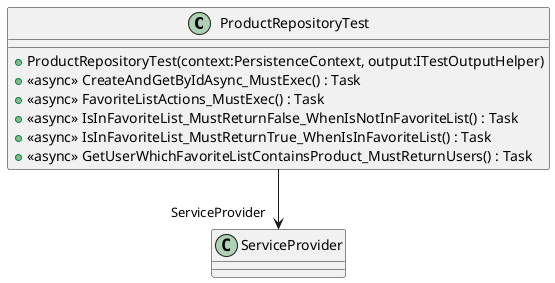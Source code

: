 @startuml
class ProductRepositoryTest {
    + ProductRepositoryTest(context:PersistenceContext, output:ITestOutputHelper)
    + <<async>> CreateAndGetByIdAsync_MustExec() : Task
    + <<async>> FavoriteListActions_MustExec() : Task
    + <<async>> IsInFavoriteList_MustReturnFalse_WhenIsNotInFavoriteList() : Task
    + <<async>> IsInFavoriteList_MustReturnTrue_WhenIsInFavoriteList() : Task
    + <<async>> GetUserWhichFavoriteListContainsProduct_MustReturnUsers() : Task
}
ProductRepositoryTest --> "ServiceProvider" ServiceProvider
@enduml
